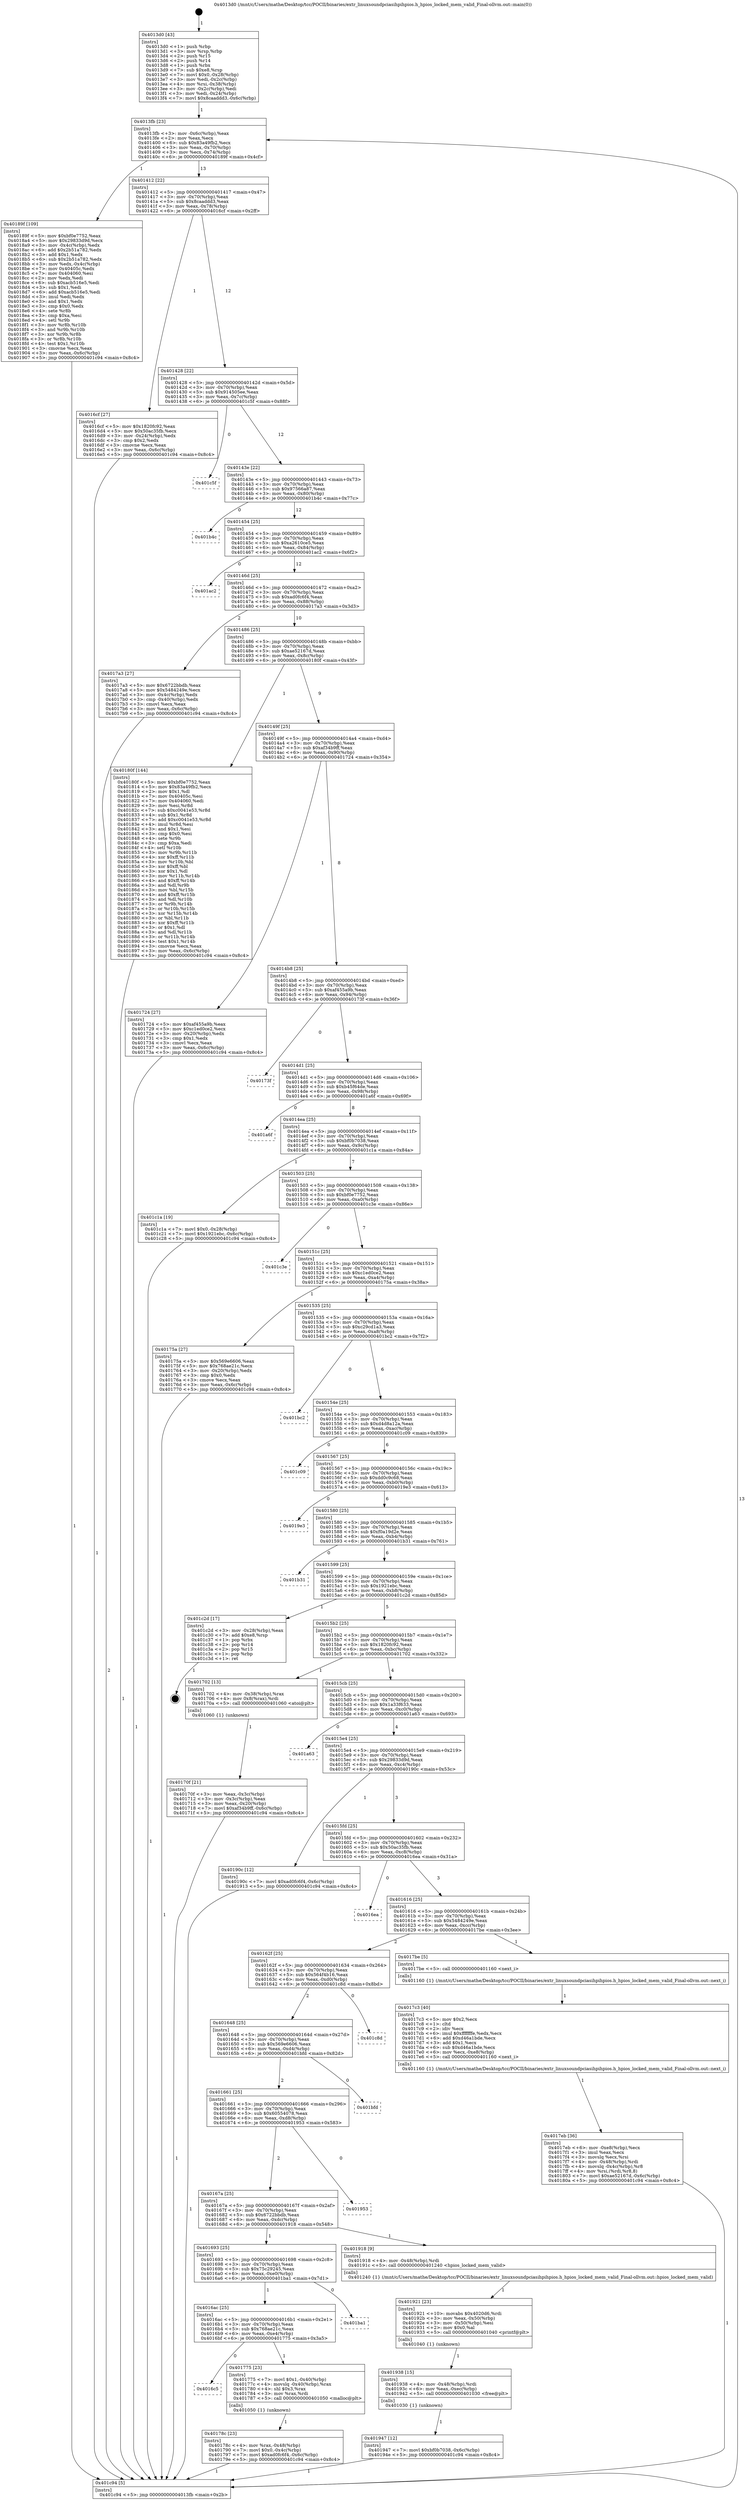 digraph "0x4013d0" {
  label = "0x4013d0 (/mnt/c/Users/mathe/Desktop/tcc/POCII/binaries/extr_linuxsoundpciasihpihpios.h_hpios_locked_mem_valid_Final-ollvm.out::main(0))"
  labelloc = "t"
  node[shape=record]

  Entry [label="",width=0.3,height=0.3,shape=circle,fillcolor=black,style=filled]
  "0x4013fb" [label="{
     0x4013fb [23]\l
     | [instrs]\l
     &nbsp;&nbsp;0x4013fb \<+3\>: mov -0x6c(%rbp),%eax\l
     &nbsp;&nbsp;0x4013fe \<+2\>: mov %eax,%ecx\l
     &nbsp;&nbsp;0x401400 \<+6\>: sub $0x83a49fb2,%ecx\l
     &nbsp;&nbsp;0x401406 \<+3\>: mov %eax,-0x70(%rbp)\l
     &nbsp;&nbsp;0x401409 \<+3\>: mov %ecx,-0x74(%rbp)\l
     &nbsp;&nbsp;0x40140c \<+6\>: je 000000000040189f \<main+0x4cf\>\l
  }"]
  "0x40189f" [label="{
     0x40189f [109]\l
     | [instrs]\l
     &nbsp;&nbsp;0x40189f \<+5\>: mov $0xbf0e7752,%eax\l
     &nbsp;&nbsp;0x4018a4 \<+5\>: mov $0x29833d9d,%ecx\l
     &nbsp;&nbsp;0x4018a9 \<+3\>: mov -0x4c(%rbp),%edx\l
     &nbsp;&nbsp;0x4018ac \<+6\>: add $0x2b51a782,%edx\l
     &nbsp;&nbsp;0x4018b2 \<+3\>: add $0x1,%edx\l
     &nbsp;&nbsp;0x4018b5 \<+6\>: sub $0x2b51a782,%edx\l
     &nbsp;&nbsp;0x4018bb \<+3\>: mov %edx,-0x4c(%rbp)\l
     &nbsp;&nbsp;0x4018be \<+7\>: mov 0x40405c,%edx\l
     &nbsp;&nbsp;0x4018c5 \<+7\>: mov 0x404060,%esi\l
     &nbsp;&nbsp;0x4018cc \<+2\>: mov %edx,%edi\l
     &nbsp;&nbsp;0x4018ce \<+6\>: sub $0xacb516e5,%edi\l
     &nbsp;&nbsp;0x4018d4 \<+3\>: sub $0x1,%edi\l
     &nbsp;&nbsp;0x4018d7 \<+6\>: add $0xacb516e5,%edi\l
     &nbsp;&nbsp;0x4018dd \<+3\>: imul %edi,%edx\l
     &nbsp;&nbsp;0x4018e0 \<+3\>: and $0x1,%edx\l
     &nbsp;&nbsp;0x4018e3 \<+3\>: cmp $0x0,%edx\l
     &nbsp;&nbsp;0x4018e6 \<+4\>: sete %r8b\l
     &nbsp;&nbsp;0x4018ea \<+3\>: cmp $0xa,%esi\l
     &nbsp;&nbsp;0x4018ed \<+4\>: setl %r9b\l
     &nbsp;&nbsp;0x4018f1 \<+3\>: mov %r8b,%r10b\l
     &nbsp;&nbsp;0x4018f4 \<+3\>: and %r9b,%r10b\l
     &nbsp;&nbsp;0x4018f7 \<+3\>: xor %r9b,%r8b\l
     &nbsp;&nbsp;0x4018fa \<+3\>: or %r8b,%r10b\l
     &nbsp;&nbsp;0x4018fd \<+4\>: test $0x1,%r10b\l
     &nbsp;&nbsp;0x401901 \<+3\>: cmovne %ecx,%eax\l
     &nbsp;&nbsp;0x401904 \<+3\>: mov %eax,-0x6c(%rbp)\l
     &nbsp;&nbsp;0x401907 \<+5\>: jmp 0000000000401c94 \<main+0x8c4\>\l
  }"]
  "0x401412" [label="{
     0x401412 [22]\l
     | [instrs]\l
     &nbsp;&nbsp;0x401412 \<+5\>: jmp 0000000000401417 \<main+0x47\>\l
     &nbsp;&nbsp;0x401417 \<+3\>: mov -0x70(%rbp),%eax\l
     &nbsp;&nbsp;0x40141a \<+5\>: sub $0x8caaddd3,%eax\l
     &nbsp;&nbsp;0x40141f \<+3\>: mov %eax,-0x78(%rbp)\l
     &nbsp;&nbsp;0x401422 \<+6\>: je 00000000004016cf \<main+0x2ff\>\l
  }"]
  Exit [label="",width=0.3,height=0.3,shape=circle,fillcolor=black,style=filled,peripheries=2]
  "0x4016cf" [label="{
     0x4016cf [27]\l
     | [instrs]\l
     &nbsp;&nbsp;0x4016cf \<+5\>: mov $0x1820fc92,%eax\l
     &nbsp;&nbsp;0x4016d4 \<+5\>: mov $0x50ac35fb,%ecx\l
     &nbsp;&nbsp;0x4016d9 \<+3\>: mov -0x24(%rbp),%edx\l
     &nbsp;&nbsp;0x4016dc \<+3\>: cmp $0x2,%edx\l
     &nbsp;&nbsp;0x4016df \<+3\>: cmovne %ecx,%eax\l
     &nbsp;&nbsp;0x4016e2 \<+3\>: mov %eax,-0x6c(%rbp)\l
     &nbsp;&nbsp;0x4016e5 \<+5\>: jmp 0000000000401c94 \<main+0x8c4\>\l
  }"]
  "0x401428" [label="{
     0x401428 [22]\l
     | [instrs]\l
     &nbsp;&nbsp;0x401428 \<+5\>: jmp 000000000040142d \<main+0x5d\>\l
     &nbsp;&nbsp;0x40142d \<+3\>: mov -0x70(%rbp),%eax\l
     &nbsp;&nbsp;0x401430 \<+5\>: sub $0x914505ee,%eax\l
     &nbsp;&nbsp;0x401435 \<+3\>: mov %eax,-0x7c(%rbp)\l
     &nbsp;&nbsp;0x401438 \<+6\>: je 0000000000401c5f \<main+0x88f\>\l
  }"]
  "0x401c94" [label="{
     0x401c94 [5]\l
     | [instrs]\l
     &nbsp;&nbsp;0x401c94 \<+5\>: jmp 00000000004013fb \<main+0x2b\>\l
  }"]
  "0x4013d0" [label="{
     0x4013d0 [43]\l
     | [instrs]\l
     &nbsp;&nbsp;0x4013d0 \<+1\>: push %rbp\l
     &nbsp;&nbsp;0x4013d1 \<+3\>: mov %rsp,%rbp\l
     &nbsp;&nbsp;0x4013d4 \<+2\>: push %r15\l
     &nbsp;&nbsp;0x4013d6 \<+2\>: push %r14\l
     &nbsp;&nbsp;0x4013d8 \<+1\>: push %rbx\l
     &nbsp;&nbsp;0x4013d9 \<+7\>: sub $0xe8,%rsp\l
     &nbsp;&nbsp;0x4013e0 \<+7\>: movl $0x0,-0x28(%rbp)\l
     &nbsp;&nbsp;0x4013e7 \<+3\>: mov %edi,-0x2c(%rbp)\l
     &nbsp;&nbsp;0x4013ea \<+4\>: mov %rsi,-0x38(%rbp)\l
     &nbsp;&nbsp;0x4013ee \<+3\>: mov -0x2c(%rbp),%edi\l
     &nbsp;&nbsp;0x4013f1 \<+3\>: mov %edi,-0x24(%rbp)\l
     &nbsp;&nbsp;0x4013f4 \<+7\>: movl $0x8caaddd3,-0x6c(%rbp)\l
  }"]
  "0x401947" [label="{
     0x401947 [12]\l
     | [instrs]\l
     &nbsp;&nbsp;0x401947 \<+7\>: movl $0xbf0b7038,-0x6c(%rbp)\l
     &nbsp;&nbsp;0x40194e \<+5\>: jmp 0000000000401c94 \<main+0x8c4\>\l
  }"]
  "0x401c5f" [label="{
     0x401c5f\l
  }", style=dashed]
  "0x40143e" [label="{
     0x40143e [22]\l
     | [instrs]\l
     &nbsp;&nbsp;0x40143e \<+5\>: jmp 0000000000401443 \<main+0x73\>\l
     &nbsp;&nbsp;0x401443 \<+3\>: mov -0x70(%rbp),%eax\l
     &nbsp;&nbsp;0x401446 \<+5\>: sub $0x97566a87,%eax\l
     &nbsp;&nbsp;0x40144b \<+3\>: mov %eax,-0x80(%rbp)\l
     &nbsp;&nbsp;0x40144e \<+6\>: je 0000000000401b4c \<main+0x77c\>\l
  }"]
  "0x401938" [label="{
     0x401938 [15]\l
     | [instrs]\l
     &nbsp;&nbsp;0x401938 \<+4\>: mov -0x48(%rbp),%rdi\l
     &nbsp;&nbsp;0x40193c \<+6\>: mov %eax,-0xec(%rbp)\l
     &nbsp;&nbsp;0x401942 \<+5\>: call 0000000000401030 \<free@plt\>\l
     | [calls]\l
     &nbsp;&nbsp;0x401030 \{1\} (unknown)\l
  }"]
  "0x401b4c" [label="{
     0x401b4c\l
  }", style=dashed]
  "0x401454" [label="{
     0x401454 [25]\l
     | [instrs]\l
     &nbsp;&nbsp;0x401454 \<+5\>: jmp 0000000000401459 \<main+0x89\>\l
     &nbsp;&nbsp;0x401459 \<+3\>: mov -0x70(%rbp),%eax\l
     &nbsp;&nbsp;0x40145c \<+5\>: sub $0xa2610ce5,%eax\l
     &nbsp;&nbsp;0x401461 \<+6\>: mov %eax,-0x84(%rbp)\l
     &nbsp;&nbsp;0x401467 \<+6\>: je 0000000000401ac2 \<main+0x6f2\>\l
  }"]
  "0x401921" [label="{
     0x401921 [23]\l
     | [instrs]\l
     &nbsp;&nbsp;0x401921 \<+10\>: movabs $0x4020d6,%rdi\l
     &nbsp;&nbsp;0x40192b \<+3\>: mov %eax,-0x50(%rbp)\l
     &nbsp;&nbsp;0x40192e \<+3\>: mov -0x50(%rbp),%esi\l
     &nbsp;&nbsp;0x401931 \<+2\>: mov $0x0,%al\l
     &nbsp;&nbsp;0x401933 \<+5\>: call 0000000000401040 \<printf@plt\>\l
     | [calls]\l
     &nbsp;&nbsp;0x401040 \{1\} (unknown)\l
  }"]
  "0x401ac2" [label="{
     0x401ac2\l
  }", style=dashed]
  "0x40146d" [label="{
     0x40146d [25]\l
     | [instrs]\l
     &nbsp;&nbsp;0x40146d \<+5\>: jmp 0000000000401472 \<main+0xa2\>\l
     &nbsp;&nbsp;0x401472 \<+3\>: mov -0x70(%rbp),%eax\l
     &nbsp;&nbsp;0x401475 \<+5\>: sub $0xad0fc6f4,%eax\l
     &nbsp;&nbsp;0x40147a \<+6\>: mov %eax,-0x88(%rbp)\l
     &nbsp;&nbsp;0x401480 \<+6\>: je 00000000004017a3 \<main+0x3d3\>\l
  }"]
  "0x4017eb" [label="{
     0x4017eb [36]\l
     | [instrs]\l
     &nbsp;&nbsp;0x4017eb \<+6\>: mov -0xe8(%rbp),%ecx\l
     &nbsp;&nbsp;0x4017f1 \<+3\>: imul %eax,%ecx\l
     &nbsp;&nbsp;0x4017f4 \<+3\>: movslq %ecx,%rsi\l
     &nbsp;&nbsp;0x4017f7 \<+4\>: mov -0x48(%rbp),%rdi\l
     &nbsp;&nbsp;0x4017fb \<+4\>: movslq -0x4c(%rbp),%r8\l
     &nbsp;&nbsp;0x4017ff \<+4\>: mov %rsi,(%rdi,%r8,8)\l
     &nbsp;&nbsp;0x401803 \<+7\>: movl $0xae52167d,-0x6c(%rbp)\l
     &nbsp;&nbsp;0x40180a \<+5\>: jmp 0000000000401c94 \<main+0x8c4\>\l
  }"]
  "0x4017a3" [label="{
     0x4017a3 [27]\l
     | [instrs]\l
     &nbsp;&nbsp;0x4017a3 \<+5\>: mov $0x6722bbdb,%eax\l
     &nbsp;&nbsp;0x4017a8 \<+5\>: mov $0x5484249e,%ecx\l
     &nbsp;&nbsp;0x4017ad \<+3\>: mov -0x4c(%rbp),%edx\l
     &nbsp;&nbsp;0x4017b0 \<+3\>: cmp -0x40(%rbp),%edx\l
     &nbsp;&nbsp;0x4017b3 \<+3\>: cmovl %ecx,%eax\l
     &nbsp;&nbsp;0x4017b6 \<+3\>: mov %eax,-0x6c(%rbp)\l
     &nbsp;&nbsp;0x4017b9 \<+5\>: jmp 0000000000401c94 \<main+0x8c4\>\l
  }"]
  "0x401486" [label="{
     0x401486 [25]\l
     | [instrs]\l
     &nbsp;&nbsp;0x401486 \<+5\>: jmp 000000000040148b \<main+0xbb\>\l
     &nbsp;&nbsp;0x40148b \<+3\>: mov -0x70(%rbp),%eax\l
     &nbsp;&nbsp;0x40148e \<+5\>: sub $0xae52167d,%eax\l
     &nbsp;&nbsp;0x401493 \<+6\>: mov %eax,-0x8c(%rbp)\l
     &nbsp;&nbsp;0x401499 \<+6\>: je 000000000040180f \<main+0x43f\>\l
  }"]
  "0x4017c3" [label="{
     0x4017c3 [40]\l
     | [instrs]\l
     &nbsp;&nbsp;0x4017c3 \<+5\>: mov $0x2,%ecx\l
     &nbsp;&nbsp;0x4017c8 \<+1\>: cltd\l
     &nbsp;&nbsp;0x4017c9 \<+2\>: idiv %ecx\l
     &nbsp;&nbsp;0x4017cb \<+6\>: imul $0xfffffffe,%edx,%ecx\l
     &nbsp;&nbsp;0x4017d1 \<+6\>: add $0xd46a1bde,%ecx\l
     &nbsp;&nbsp;0x4017d7 \<+3\>: add $0x1,%ecx\l
     &nbsp;&nbsp;0x4017da \<+6\>: sub $0xd46a1bde,%ecx\l
     &nbsp;&nbsp;0x4017e0 \<+6\>: mov %ecx,-0xe8(%rbp)\l
     &nbsp;&nbsp;0x4017e6 \<+5\>: call 0000000000401160 \<next_i\>\l
     | [calls]\l
     &nbsp;&nbsp;0x401160 \{1\} (/mnt/c/Users/mathe/Desktop/tcc/POCII/binaries/extr_linuxsoundpciasihpihpios.h_hpios_locked_mem_valid_Final-ollvm.out::next_i)\l
  }"]
  "0x40180f" [label="{
     0x40180f [144]\l
     | [instrs]\l
     &nbsp;&nbsp;0x40180f \<+5\>: mov $0xbf0e7752,%eax\l
     &nbsp;&nbsp;0x401814 \<+5\>: mov $0x83a49fb2,%ecx\l
     &nbsp;&nbsp;0x401819 \<+2\>: mov $0x1,%dl\l
     &nbsp;&nbsp;0x40181b \<+7\>: mov 0x40405c,%esi\l
     &nbsp;&nbsp;0x401822 \<+7\>: mov 0x404060,%edi\l
     &nbsp;&nbsp;0x401829 \<+3\>: mov %esi,%r8d\l
     &nbsp;&nbsp;0x40182c \<+7\>: sub $0xc0041e53,%r8d\l
     &nbsp;&nbsp;0x401833 \<+4\>: sub $0x1,%r8d\l
     &nbsp;&nbsp;0x401837 \<+7\>: add $0xc0041e53,%r8d\l
     &nbsp;&nbsp;0x40183e \<+4\>: imul %r8d,%esi\l
     &nbsp;&nbsp;0x401842 \<+3\>: and $0x1,%esi\l
     &nbsp;&nbsp;0x401845 \<+3\>: cmp $0x0,%esi\l
     &nbsp;&nbsp;0x401848 \<+4\>: sete %r9b\l
     &nbsp;&nbsp;0x40184c \<+3\>: cmp $0xa,%edi\l
     &nbsp;&nbsp;0x40184f \<+4\>: setl %r10b\l
     &nbsp;&nbsp;0x401853 \<+3\>: mov %r9b,%r11b\l
     &nbsp;&nbsp;0x401856 \<+4\>: xor $0xff,%r11b\l
     &nbsp;&nbsp;0x40185a \<+3\>: mov %r10b,%bl\l
     &nbsp;&nbsp;0x40185d \<+3\>: xor $0xff,%bl\l
     &nbsp;&nbsp;0x401860 \<+3\>: xor $0x1,%dl\l
     &nbsp;&nbsp;0x401863 \<+3\>: mov %r11b,%r14b\l
     &nbsp;&nbsp;0x401866 \<+4\>: and $0xff,%r14b\l
     &nbsp;&nbsp;0x40186a \<+3\>: and %dl,%r9b\l
     &nbsp;&nbsp;0x40186d \<+3\>: mov %bl,%r15b\l
     &nbsp;&nbsp;0x401870 \<+4\>: and $0xff,%r15b\l
     &nbsp;&nbsp;0x401874 \<+3\>: and %dl,%r10b\l
     &nbsp;&nbsp;0x401877 \<+3\>: or %r9b,%r14b\l
     &nbsp;&nbsp;0x40187a \<+3\>: or %r10b,%r15b\l
     &nbsp;&nbsp;0x40187d \<+3\>: xor %r15b,%r14b\l
     &nbsp;&nbsp;0x401880 \<+3\>: or %bl,%r11b\l
     &nbsp;&nbsp;0x401883 \<+4\>: xor $0xff,%r11b\l
     &nbsp;&nbsp;0x401887 \<+3\>: or $0x1,%dl\l
     &nbsp;&nbsp;0x40188a \<+3\>: and %dl,%r11b\l
     &nbsp;&nbsp;0x40188d \<+3\>: or %r11b,%r14b\l
     &nbsp;&nbsp;0x401890 \<+4\>: test $0x1,%r14b\l
     &nbsp;&nbsp;0x401894 \<+3\>: cmovne %ecx,%eax\l
     &nbsp;&nbsp;0x401897 \<+3\>: mov %eax,-0x6c(%rbp)\l
     &nbsp;&nbsp;0x40189a \<+5\>: jmp 0000000000401c94 \<main+0x8c4\>\l
  }"]
  "0x40149f" [label="{
     0x40149f [25]\l
     | [instrs]\l
     &nbsp;&nbsp;0x40149f \<+5\>: jmp 00000000004014a4 \<main+0xd4\>\l
     &nbsp;&nbsp;0x4014a4 \<+3\>: mov -0x70(%rbp),%eax\l
     &nbsp;&nbsp;0x4014a7 \<+5\>: sub $0xaf34b9ff,%eax\l
     &nbsp;&nbsp;0x4014ac \<+6\>: mov %eax,-0x90(%rbp)\l
     &nbsp;&nbsp;0x4014b2 \<+6\>: je 0000000000401724 \<main+0x354\>\l
  }"]
  "0x40178c" [label="{
     0x40178c [23]\l
     | [instrs]\l
     &nbsp;&nbsp;0x40178c \<+4\>: mov %rax,-0x48(%rbp)\l
     &nbsp;&nbsp;0x401790 \<+7\>: movl $0x0,-0x4c(%rbp)\l
     &nbsp;&nbsp;0x401797 \<+7\>: movl $0xad0fc6f4,-0x6c(%rbp)\l
     &nbsp;&nbsp;0x40179e \<+5\>: jmp 0000000000401c94 \<main+0x8c4\>\l
  }"]
  "0x401724" [label="{
     0x401724 [27]\l
     | [instrs]\l
     &nbsp;&nbsp;0x401724 \<+5\>: mov $0xaf455a9b,%eax\l
     &nbsp;&nbsp;0x401729 \<+5\>: mov $0xc1ed0ce2,%ecx\l
     &nbsp;&nbsp;0x40172e \<+3\>: mov -0x20(%rbp),%edx\l
     &nbsp;&nbsp;0x401731 \<+3\>: cmp $0x1,%edx\l
     &nbsp;&nbsp;0x401734 \<+3\>: cmovl %ecx,%eax\l
     &nbsp;&nbsp;0x401737 \<+3\>: mov %eax,-0x6c(%rbp)\l
     &nbsp;&nbsp;0x40173a \<+5\>: jmp 0000000000401c94 \<main+0x8c4\>\l
  }"]
  "0x4014b8" [label="{
     0x4014b8 [25]\l
     | [instrs]\l
     &nbsp;&nbsp;0x4014b8 \<+5\>: jmp 00000000004014bd \<main+0xed\>\l
     &nbsp;&nbsp;0x4014bd \<+3\>: mov -0x70(%rbp),%eax\l
     &nbsp;&nbsp;0x4014c0 \<+5\>: sub $0xaf455a9b,%eax\l
     &nbsp;&nbsp;0x4014c5 \<+6\>: mov %eax,-0x94(%rbp)\l
     &nbsp;&nbsp;0x4014cb \<+6\>: je 000000000040173f \<main+0x36f\>\l
  }"]
  "0x4016c5" [label="{
     0x4016c5\l
  }", style=dashed]
  "0x40173f" [label="{
     0x40173f\l
  }", style=dashed]
  "0x4014d1" [label="{
     0x4014d1 [25]\l
     | [instrs]\l
     &nbsp;&nbsp;0x4014d1 \<+5\>: jmp 00000000004014d6 \<main+0x106\>\l
     &nbsp;&nbsp;0x4014d6 \<+3\>: mov -0x70(%rbp),%eax\l
     &nbsp;&nbsp;0x4014d9 \<+5\>: sub $0xb45f64de,%eax\l
     &nbsp;&nbsp;0x4014de \<+6\>: mov %eax,-0x98(%rbp)\l
     &nbsp;&nbsp;0x4014e4 \<+6\>: je 0000000000401a6f \<main+0x69f\>\l
  }"]
  "0x401775" [label="{
     0x401775 [23]\l
     | [instrs]\l
     &nbsp;&nbsp;0x401775 \<+7\>: movl $0x1,-0x40(%rbp)\l
     &nbsp;&nbsp;0x40177c \<+4\>: movslq -0x40(%rbp),%rax\l
     &nbsp;&nbsp;0x401780 \<+4\>: shl $0x3,%rax\l
     &nbsp;&nbsp;0x401784 \<+3\>: mov %rax,%rdi\l
     &nbsp;&nbsp;0x401787 \<+5\>: call 0000000000401050 \<malloc@plt\>\l
     | [calls]\l
     &nbsp;&nbsp;0x401050 \{1\} (unknown)\l
  }"]
  "0x401a6f" [label="{
     0x401a6f\l
  }", style=dashed]
  "0x4014ea" [label="{
     0x4014ea [25]\l
     | [instrs]\l
     &nbsp;&nbsp;0x4014ea \<+5\>: jmp 00000000004014ef \<main+0x11f\>\l
     &nbsp;&nbsp;0x4014ef \<+3\>: mov -0x70(%rbp),%eax\l
     &nbsp;&nbsp;0x4014f2 \<+5\>: sub $0xbf0b7038,%eax\l
     &nbsp;&nbsp;0x4014f7 \<+6\>: mov %eax,-0x9c(%rbp)\l
     &nbsp;&nbsp;0x4014fd \<+6\>: je 0000000000401c1a \<main+0x84a\>\l
  }"]
  "0x4016ac" [label="{
     0x4016ac [25]\l
     | [instrs]\l
     &nbsp;&nbsp;0x4016ac \<+5\>: jmp 00000000004016b1 \<main+0x2e1\>\l
     &nbsp;&nbsp;0x4016b1 \<+3\>: mov -0x70(%rbp),%eax\l
     &nbsp;&nbsp;0x4016b4 \<+5\>: sub $0x768ae21c,%eax\l
     &nbsp;&nbsp;0x4016b9 \<+6\>: mov %eax,-0xe4(%rbp)\l
     &nbsp;&nbsp;0x4016bf \<+6\>: je 0000000000401775 \<main+0x3a5\>\l
  }"]
  "0x401c1a" [label="{
     0x401c1a [19]\l
     | [instrs]\l
     &nbsp;&nbsp;0x401c1a \<+7\>: movl $0x0,-0x28(%rbp)\l
     &nbsp;&nbsp;0x401c21 \<+7\>: movl $0x1921ebc,-0x6c(%rbp)\l
     &nbsp;&nbsp;0x401c28 \<+5\>: jmp 0000000000401c94 \<main+0x8c4\>\l
  }"]
  "0x401503" [label="{
     0x401503 [25]\l
     | [instrs]\l
     &nbsp;&nbsp;0x401503 \<+5\>: jmp 0000000000401508 \<main+0x138\>\l
     &nbsp;&nbsp;0x401508 \<+3\>: mov -0x70(%rbp),%eax\l
     &nbsp;&nbsp;0x40150b \<+5\>: sub $0xbf0e7752,%eax\l
     &nbsp;&nbsp;0x401510 \<+6\>: mov %eax,-0xa0(%rbp)\l
     &nbsp;&nbsp;0x401516 \<+6\>: je 0000000000401c3e \<main+0x86e\>\l
  }"]
  "0x401ba1" [label="{
     0x401ba1\l
  }", style=dashed]
  "0x401c3e" [label="{
     0x401c3e\l
  }", style=dashed]
  "0x40151c" [label="{
     0x40151c [25]\l
     | [instrs]\l
     &nbsp;&nbsp;0x40151c \<+5\>: jmp 0000000000401521 \<main+0x151\>\l
     &nbsp;&nbsp;0x401521 \<+3\>: mov -0x70(%rbp),%eax\l
     &nbsp;&nbsp;0x401524 \<+5\>: sub $0xc1ed0ce2,%eax\l
     &nbsp;&nbsp;0x401529 \<+6\>: mov %eax,-0xa4(%rbp)\l
     &nbsp;&nbsp;0x40152f \<+6\>: je 000000000040175a \<main+0x38a\>\l
  }"]
  "0x401693" [label="{
     0x401693 [25]\l
     | [instrs]\l
     &nbsp;&nbsp;0x401693 \<+5\>: jmp 0000000000401698 \<main+0x2c8\>\l
     &nbsp;&nbsp;0x401698 \<+3\>: mov -0x70(%rbp),%eax\l
     &nbsp;&nbsp;0x40169b \<+5\>: sub $0x75c29245,%eax\l
     &nbsp;&nbsp;0x4016a0 \<+6\>: mov %eax,-0xe0(%rbp)\l
     &nbsp;&nbsp;0x4016a6 \<+6\>: je 0000000000401ba1 \<main+0x7d1\>\l
  }"]
  "0x40175a" [label="{
     0x40175a [27]\l
     | [instrs]\l
     &nbsp;&nbsp;0x40175a \<+5\>: mov $0x569e6606,%eax\l
     &nbsp;&nbsp;0x40175f \<+5\>: mov $0x768ae21c,%ecx\l
     &nbsp;&nbsp;0x401764 \<+3\>: mov -0x20(%rbp),%edx\l
     &nbsp;&nbsp;0x401767 \<+3\>: cmp $0x0,%edx\l
     &nbsp;&nbsp;0x40176a \<+3\>: cmove %ecx,%eax\l
     &nbsp;&nbsp;0x40176d \<+3\>: mov %eax,-0x6c(%rbp)\l
     &nbsp;&nbsp;0x401770 \<+5\>: jmp 0000000000401c94 \<main+0x8c4\>\l
  }"]
  "0x401535" [label="{
     0x401535 [25]\l
     | [instrs]\l
     &nbsp;&nbsp;0x401535 \<+5\>: jmp 000000000040153a \<main+0x16a\>\l
     &nbsp;&nbsp;0x40153a \<+3\>: mov -0x70(%rbp),%eax\l
     &nbsp;&nbsp;0x40153d \<+5\>: sub $0xc29cd1a3,%eax\l
     &nbsp;&nbsp;0x401542 \<+6\>: mov %eax,-0xa8(%rbp)\l
     &nbsp;&nbsp;0x401548 \<+6\>: je 0000000000401bc2 \<main+0x7f2\>\l
  }"]
  "0x401918" [label="{
     0x401918 [9]\l
     | [instrs]\l
     &nbsp;&nbsp;0x401918 \<+4\>: mov -0x48(%rbp),%rdi\l
     &nbsp;&nbsp;0x40191c \<+5\>: call 0000000000401240 \<hpios_locked_mem_valid\>\l
     | [calls]\l
     &nbsp;&nbsp;0x401240 \{1\} (/mnt/c/Users/mathe/Desktop/tcc/POCII/binaries/extr_linuxsoundpciasihpihpios.h_hpios_locked_mem_valid_Final-ollvm.out::hpios_locked_mem_valid)\l
  }"]
  "0x401bc2" [label="{
     0x401bc2\l
  }", style=dashed]
  "0x40154e" [label="{
     0x40154e [25]\l
     | [instrs]\l
     &nbsp;&nbsp;0x40154e \<+5\>: jmp 0000000000401553 \<main+0x183\>\l
     &nbsp;&nbsp;0x401553 \<+3\>: mov -0x70(%rbp),%eax\l
     &nbsp;&nbsp;0x401556 \<+5\>: sub $0xd4d8a12a,%eax\l
     &nbsp;&nbsp;0x40155b \<+6\>: mov %eax,-0xac(%rbp)\l
     &nbsp;&nbsp;0x401561 \<+6\>: je 0000000000401c09 \<main+0x839\>\l
  }"]
  "0x40167a" [label="{
     0x40167a [25]\l
     | [instrs]\l
     &nbsp;&nbsp;0x40167a \<+5\>: jmp 000000000040167f \<main+0x2af\>\l
     &nbsp;&nbsp;0x40167f \<+3\>: mov -0x70(%rbp),%eax\l
     &nbsp;&nbsp;0x401682 \<+5\>: sub $0x6722bbdb,%eax\l
     &nbsp;&nbsp;0x401687 \<+6\>: mov %eax,-0xdc(%rbp)\l
     &nbsp;&nbsp;0x40168d \<+6\>: je 0000000000401918 \<main+0x548\>\l
  }"]
  "0x401c09" [label="{
     0x401c09\l
  }", style=dashed]
  "0x401567" [label="{
     0x401567 [25]\l
     | [instrs]\l
     &nbsp;&nbsp;0x401567 \<+5\>: jmp 000000000040156c \<main+0x19c\>\l
     &nbsp;&nbsp;0x40156c \<+3\>: mov -0x70(%rbp),%eax\l
     &nbsp;&nbsp;0x40156f \<+5\>: sub $0xdd0c9c68,%eax\l
     &nbsp;&nbsp;0x401574 \<+6\>: mov %eax,-0xb0(%rbp)\l
     &nbsp;&nbsp;0x40157a \<+6\>: je 00000000004019e3 \<main+0x613\>\l
  }"]
  "0x401953" [label="{
     0x401953\l
  }", style=dashed]
  "0x4019e3" [label="{
     0x4019e3\l
  }", style=dashed]
  "0x401580" [label="{
     0x401580 [25]\l
     | [instrs]\l
     &nbsp;&nbsp;0x401580 \<+5\>: jmp 0000000000401585 \<main+0x1b5\>\l
     &nbsp;&nbsp;0x401585 \<+3\>: mov -0x70(%rbp),%eax\l
     &nbsp;&nbsp;0x401588 \<+5\>: sub $0xf0a19d2e,%eax\l
     &nbsp;&nbsp;0x40158d \<+6\>: mov %eax,-0xb4(%rbp)\l
     &nbsp;&nbsp;0x401593 \<+6\>: je 0000000000401b31 \<main+0x761\>\l
  }"]
  "0x401661" [label="{
     0x401661 [25]\l
     | [instrs]\l
     &nbsp;&nbsp;0x401661 \<+5\>: jmp 0000000000401666 \<main+0x296\>\l
     &nbsp;&nbsp;0x401666 \<+3\>: mov -0x70(%rbp),%eax\l
     &nbsp;&nbsp;0x401669 \<+5\>: sub $0x60554078,%eax\l
     &nbsp;&nbsp;0x40166e \<+6\>: mov %eax,-0xd8(%rbp)\l
     &nbsp;&nbsp;0x401674 \<+6\>: je 0000000000401953 \<main+0x583\>\l
  }"]
  "0x401b31" [label="{
     0x401b31\l
  }", style=dashed]
  "0x401599" [label="{
     0x401599 [25]\l
     | [instrs]\l
     &nbsp;&nbsp;0x401599 \<+5\>: jmp 000000000040159e \<main+0x1ce\>\l
     &nbsp;&nbsp;0x40159e \<+3\>: mov -0x70(%rbp),%eax\l
     &nbsp;&nbsp;0x4015a1 \<+5\>: sub $0x1921ebc,%eax\l
     &nbsp;&nbsp;0x4015a6 \<+6\>: mov %eax,-0xb8(%rbp)\l
     &nbsp;&nbsp;0x4015ac \<+6\>: je 0000000000401c2d \<main+0x85d\>\l
  }"]
  "0x401bfd" [label="{
     0x401bfd\l
  }", style=dashed]
  "0x401c2d" [label="{
     0x401c2d [17]\l
     | [instrs]\l
     &nbsp;&nbsp;0x401c2d \<+3\>: mov -0x28(%rbp),%eax\l
     &nbsp;&nbsp;0x401c30 \<+7\>: add $0xe8,%rsp\l
     &nbsp;&nbsp;0x401c37 \<+1\>: pop %rbx\l
     &nbsp;&nbsp;0x401c38 \<+2\>: pop %r14\l
     &nbsp;&nbsp;0x401c3a \<+2\>: pop %r15\l
     &nbsp;&nbsp;0x401c3c \<+1\>: pop %rbp\l
     &nbsp;&nbsp;0x401c3d \<+1\>: ret\l
  }"]
  "0x4015b2" [label="{
     0x4015b2 [25]\l
     | [instrs]\l
     &nbsp;&nbsp;0x4015b2 \<+5\>: jmp 00000000004015b7 \<main+0x1e7\>\l
     &nbsp;&nbsp;0x4015b7 \<+3\>: mov -0x70(%rbp),%eax\l
     &nbsp;&nbsp;0x4015ba \<+5\>: sub $0x1820fc92,%eax\l
     &nbsp;&nbsp;0x4015bf \<+6\>: mov %eax,-0xbc(%rbp)\l
     &nbsp;&nbsp;0x4015c5 \<+6\>: je 0000000000401702 \<main+0x332\>\l
  }"]
  "0x401648" [label="{
     0x401648 [25]\l
     | [instrs]\l
     &nbsp;&nbsp;0x401648 \<+5\>: jmp 000000000040164d \<main+0x27d\>\l
     &nbsp;&nbsp;0x40164d \<+3\>: mov -0x70(%rbp),%eax\l
     &nbsp;&nbsp;0x401650 \<+5\>: sub $0x569e6606,%eax\l
     &nbsp;&nbsp;0x401655 \<+6\>: mov %eax,-0xd4(%rbp)\l
     &nbsp;&nbsp;0x40165b \<+6\>: je 0000000000401bfd \<main+0x82d\>\l
  }"]
  "0x401702" [label="{
     0x401702 [13]\l
     | [instrs]\l
     &nbsp;&nbsp;0x401702 \<+4\>: mov -0x38(%rbp),%rax\l
     &nbsp;&nbsp;0x401706 \<+4\>: mov 0x8(%rax),%rdi\l
     &nbsp;&nbsp;0x40170a \<+5\>: call 0000000000401060 \<atoi@plt\>\l
     | [calls]\l
     &nbsp;&nbsp;0x401060 \{1\} (unknown)\l
  }"]
  "0x4015cb" [label="{
     0x4015cb [25]\l
     | [instrs]\l
     &nbsp;&nbsp;0x4015cb \<+5\>: jmp 00000000004015d0 \<main+0x200\>\l
     &nbsp;&nbsp;0x4015d0 \<+3\>: mov -0x70(%rbp),%eax\l
     &nbsp;&nbsp;0x4015d3 \<+5\>: sub $0x1a33f633,%eax\l
     &nbsp;&nbsp;0x4015d8 \<+6\>: mov %eax,-0xc0(%rbp)\l
     &nbsp;&nbsp;0x4015de \<+6\>: je 0000000000401a63 \<main+0x693\>\l
  }"]
  "0x40170f" [label="{
     0x40170f [21]\l
     | [instrs]\l
     &nbsp;&nbsp;0x40170f \<+3\>: mov %eax,-0x3c(%rbp)\l
     &nbsp;&nbsp;0x401712 \<+3\>: mov -0x3c(%rbp),%eax\l
     &nbsp;&nbsp;0x401715 \<+3\>: mov %eax,-0x20(%rbp)\l
     &nbsp;&nbsp;0x401718 \<+7\>: movl $0xaf34b9ff,-0x6c(%rbp)\l
     &nbsp;&nbsp;0x40171f \<+5\>: jmp 0000000000401c94 \<main+0x8c4\>\l
  }"]
  "0x401c8d" [label="{
     0x401c8d\l
  }", style=dashed]
  "0x401a63" [label="{
     0x401a63\l
  }", style=dashed]
  "0x4015e4" [label="{
     0x4015e4 [25]\l
     | [instrs]\l
     &nbsp;&nbsp;0x4015e4 \<+5\>: jmp 00000000004015e9 \<main+0x219\>\l
     &nbsp;&nbsp;0x4015e9 \<+3\>: mov -0x70(%rbp),%eax\l
     &nbsp;&nbsp;0x4015ec \<+5\>: sub $0x29833d9d,%eax\l
     &nbsp;&nbsp;0x4015f1 \<+6\>: mov %eax,-0xc4(%rbp)\l
     &nbsp;&nbsp;0x4015f7 \<+6\>: je 000000000040190c \<main+0x53c\>\l
  }"]
  "0x40162f" [label="{
     0x40162f [25]\l
     | [instrs]\l
     &nbsp;&nbsp;0x40162f \<+5\>: jmp 0000000000401634 \<main+0x264\>\l
     &nbsp;&nbsp;0x401634 \<+3\>: mov -0x70(%rbp),%eax\l
     &nbsp;&nbsp;0x401637 \<+5\>: sub $0x564f4b16,%eax\l
     &nbsp;&nbsp;0x40163c \<+6\>: mov %eax,-0xd0(%rbp)\l
     &nbsp;&nbsp;0x401642 \<+6\>: je 0000000000401c8d \<main+0x8bd\>\l
  }"]
  "0x40190c" [label="{
     0x40190c [12]\l
     | [instrs]\l
     &nbsp;&nbsp;0x40190c \<+7\>: movl $0xad0fc6f4,-0x6c(%rbp)\l
     &nbsp;&nbsp;0x401913 \<+5\>: jmp 0000000000401c94 \<main+0x8c4\>\l
  }"]
  "0x4015fd" [label="{
     0x4015fd [25]\l
     | [instrs]\l
     &nbsp;&nbsp;0x4015fd \<+5\>: jmp 0000000000401602 \<main+0x232\>\l
     &nbsp;&nbsp;0x401602 \<+3\>: mov -0x70(%rbp),%eax\l
     &nbsp;&nbsp;0x401605 \<+5\>: sub $0x50ac35fb,%eax\l
     &nbsp;&nbsp;0x40160a \<+6\>: mov %eax,-0xc8(%rbp)\l
     &nbsp;&nbsp;0x401610 \<+6\>: je 00000000004016ea \<main+0x31a\>\l
  }"]
  "0x4017be" [label="{
     0x4017be [5]\l
     | [instrs]\l
     &nbsp;&nbsp;0x4017be \<+5\>: call 0000000000401160 \<next_i\>\l
     | [calls]\l
     &nbsp;&nbsp;0x401160 \{1\} (/mnt/c/Users/mathe/Desktop/tcc/POCII/binaries/extr_linuxsoundpciasihpihpios.h_hpios_locked_mem_valid_Final-ollvm.out::next_i)\l
  }"]
  "0x4016ea" [label="{
     0x4016ea\l
  }", style=dashed]
  "0x401616" [label="{
     0x401616 [25]\l
     | [instrs]\l
     &nbsp;&nbsp;0x401616 \<+5\>: jmp 000000000040161b \<main+0x24b\>\l
     &nbsp;&nbsp;0x40161b \<+3\>: mov -0x70(%rbp),%eax\l
     &nbsp;&nbsp;0x40161e \<+5\>: sub $0x5484249e,%eax\l
     &nbsp;&nbsp;0x401623 \<+6\>: mov %eax,-0xcc(%rbp)\l
     &nbsp;&nbsp;0x401629 \<+6\>: je 00000000004017be \<main+0x3ee\>\l
  }"]
  Entry -> "0x4013d0" [label=" 1"]
  "0x4013fb" -> "0x40189f" [label=" 1"]
  "0x4013fb" -> "0x401412" [label=" 13"]
  "0x401c2d" -> Exit [label=" 1"]
  "0x401412" -> "0x4016cf" [label=" 1"]
  "0x401412" -> "0x401428" [label=" 12"]
  "0x4016cf" -> "0x401c94" [label=" 1"]
  "0x4013d0" -> "0x4013fb" [label=" 1"]
  "0x401c94" -> "0x4013fb" [label=" 13"]
  "0x401c1a" -> "0x401c94" [label=" 1"]
  "0x401428" -> "0x401c5f" [label=" 0"]
  "0x401428" -> "0x40143e" [label=" 12"]
  "0x401947" -> "0x401c94" [label=" 1"]
  "0x40143e" -> "0x401b4c" [label=" 0"]
  "0x40143e" -> "0x401454" [label=" 12"]
  "0x401938" -> "0x401947" [label=" 1"]
  "0x401454" -> "0x401ac2" [label=" 0"]
  "0x401454" -> "0x40146d" [label=" 12"]
  "0x401921" -> "0x401938" [label=" 1"]
  "0x40146d" -> "0x4017a3" [label=" 2"]
  "0x40146d" -> "0x401486" [label=" 10"]
  "0x401918" -> "0x401921" [label=" 1"]
  "0x401486" -> "0x40180f" [label=" 1"]
  "0x401486" -> "0x40149f" [label=" 9"]
  "0x40190c" -> "0x401c94" [label=" 1"]
  "0x40149f" -> "0x401724" [label=" 1"]
  "0x40149f" -> "0x4014b8" [label=" 8"]
  "0x40189f" -> "0x401c94" [label=" 1"]
  "0x4014b8" -> "0x40173f" [label=" 0"]
  "0x4014b8" -> "0x4014d1" [label=" 8"]
  "0x40180f" -> "0x401c94" [label=" 1"]
  "0x4014d1" -> "0x401a6f" [label=" 0"]
  "0x4014d1" -> "0x4014ea" [label=" 8"]
  "0x4017eb" -> "0x401c94" [label=" 1"]
  "0x4014ea" -> "0x401c1a" [label=" 1"]
  "0x4014ea" -> "0x401503" [label=" 7"]
  "0x4017be" -> "0x4017c3" [label=" 1"]
  "0x401503" -> "0x401c3e" [label=" 0"]
  "0x401503" -> "0x40151c" [label=" 7"]
  "0x4017a3" -> "0x401c94" [label=" 2"]
  "0x40151c" -> "0x40175a" [label=" 1"]
  "0x40151c" -> "0x401535" [label=" 6"]
  "0x401775" -> "0x40178c" [label=" 1"]
  "0x401535" -> "0x401bc2" [label=" 0"]
  "0x401535" -> "0x40154e" [label=" 6"]
  "0x4016ac" -> "0x4016c5" [label=" 0"]
  "0x40154e" -> "0x401c09" [label=" 0"]
  "0x40154e" -> "0x401567" [label=" 6"]
  "0x4017c3" -> "0x4017eb" [label=" 1"]
  "0x401567" -> "0x4019e3" [label=" 0"]
  "0x401567" -> "0x401580" [label=" 6"]
  "0x401693" -> "0x4016ac" [label=" 1"]
  "0x401580" -> "0x401b31" [label=" 0"]
  "0x401580" -> "0x401599" [label=" 6"]
  "0x40178c" -> "0x401c94" [label=" 1"]
  "0x401599" -> "0x401c2d" [label=" 1"]
  "0x401599" -> "0x4015b2" [label=" 5"]
  "0x40167a" -> "0x401693" [label=" 1"]
  "0x4015b2" -> "0x401702" [label=" 1"]
  "0x4015b2" -> "0x4015cb" [label=" 4"]
  "0x401702" -> "0x40170f" [label=" 1"]
  "0x40170f" -> "0x401c94" [label=" 1"]
  "0x401724" -> "0x401c94" [label=" 1"]
  "0x40175a" -> "0x401c94" [label=" 1"]
  "0x4016ac" -> "0x401775" [label=" 1"]
  "0x4015cb" -> "0x401a63" [label=" 0"]
  "0x4015cb" -> "0x4015e4" [label=" 4"]
  "0x401661" -> "0x40167a" [label=" 2"]
  "0x4015e4" -> "0x40190c" [label=" 1"]
  "0x4015e4" -> "0x4015fd" [label=" 3"]
  "0x401693" -> "0x401ba1" [label=" 0"]
  "0x4015fd" -> "0x4016ea" [label=" 0"]
  "0x4015fd" -> "0x401616" [label=" 3"]
  "0x401648" -> "0x401661" [label=" 2"]
  "0x401616" -> "0x4017be" [label=" 1"]
  "0x401616" -> "0x40162f" [label=" 2"]
  "0x401661" -> "0x401953" [label=" 0"]
  "0x40162f" -> "0x401c8d" [label=" 0"]
  "0x40162f" -> "0x401648" [label=" 2"]
  "0x40167a" -> "0x401918" [label=" 1"]
  "0x401648" -> "0x401bfd" [label=" 0"]
}
